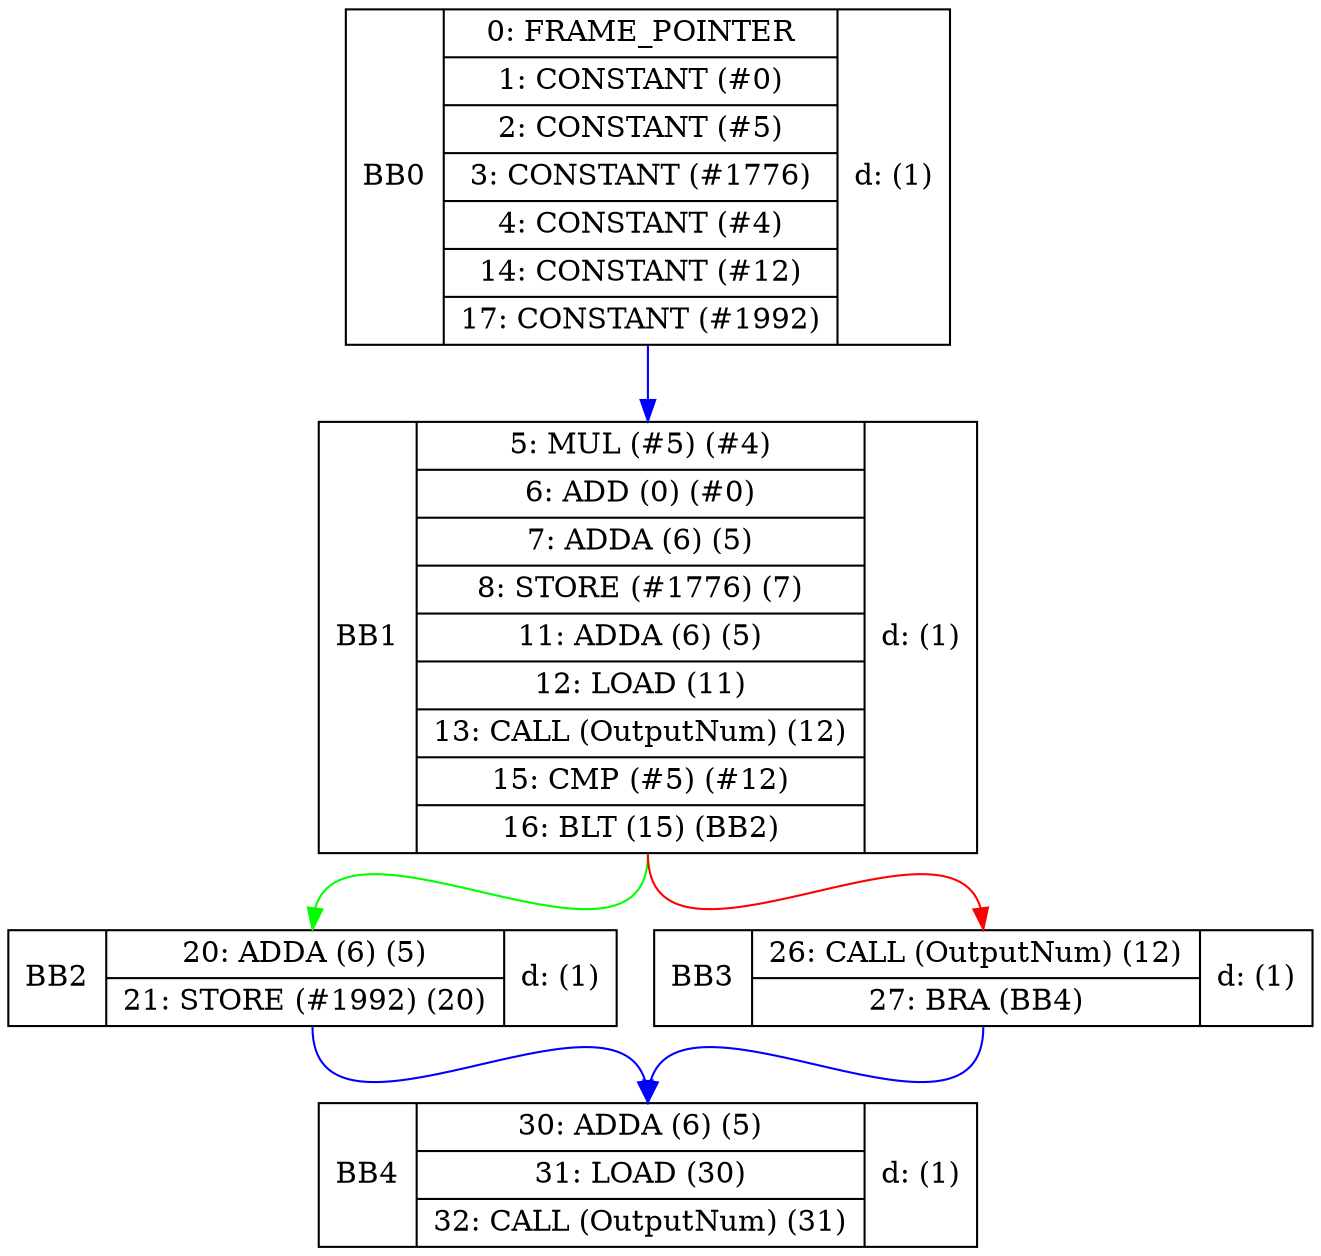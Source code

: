 digraph G {bb0[shape=record, label="<b>BB0 | {0: FRAME_POINTER|1: CONSTANT (#0)|2: CONSTANT (#5)|3: CONSTANT (#1776)|4: CONSTANT (#4)|14: CONSTANT (#12)|17: CONSTANT (#1992)} | d: (1)\n"]bb1[shape=record, label="<b>BB1 | {5: MUL (#5)  (#4)|6: ADD (0)  (#0)|7: ADDA (6)  (5)|8: STORE (#1776)  (7)|11: ADDA (6)  (5)|12: LOAD (11)|13: CALL (OutputNum) (12)|15: CMP (#5)  (#12)|16: BLT (15) (BB2)} | d: (1)\n"]bb2[shape=record, label="<b>BB2 | {20: ADDA (6)  (5)|21: STORE (#1992)  (20)} | d: (1)\n"]bb3[shape=record, label="<b>BB3 | {26: CALL (OutputNum) (12)|27: BRA (BB4)} | d: (1)\n"]bb4[shape=record, label="<b>BB4 | {30: ADDA (6)  (5)|31: LOAD (30)|32: CALL (OutputNum) (31)} | d: (1)\n"]bb0:s -> bb1:n[color="blue"];bb1:s -> bb2:n[color="green"]; bb1:s -> bb3:n[color="red"];bb2:s -> bb4:n[color="blue"];bb3:s -> bb4:n[color="blue"];}